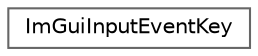 digraph "Graphical Class Hierarchy"
{
 // LATEX_PDF_SIZE
  bgcolor="transparent";
  edge [fontname=Helvetica,fontsize=10,labelfontname=Helvetica,labelfontsize=10];
  node [fontname=Helvetica,fontsize=10,shape=box,height=0.2,width=0.4];
  rankdir="LR";
  Node0 [id="Node000000",label="ImGuiInputEventKey",height=0.2,width=0.4,color="grey40", fillcolor="white", style="filled",URL="$struct_im_gui_input_event_key.html",tooltip=" "];
}
